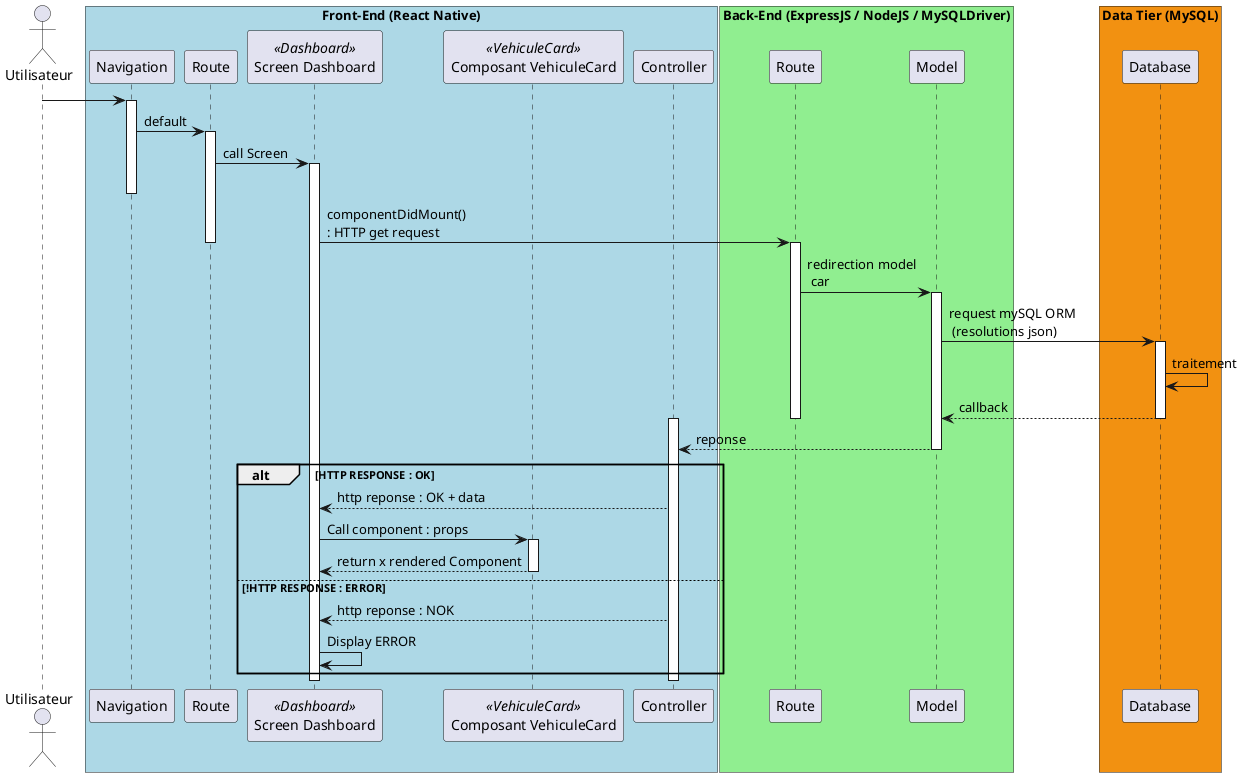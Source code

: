 @startuml

actor Utilisateur as user
participant "Route" as route
participant "Navigation" as browser
participant "Screen Dashboard" as component << Dashboard >>
participant "Composant VehiculeCard" as component2 << VehiculeCard >>
participant "Controller" as controller

participant "Route" as routeBE
participant "Model" as modeleBE
participant "Database" as db

box "Front-End (React Native)" #LightBlue
participant browser
participant route
participant component
participant component2
participant controller
end box

box "Back-End (ExpressJS / NodeJS / MySQLDriver)" #LightGreen
participant routeBE
participant modeleBE
end box

box "Data Tier (MySQL)" #F29111
participant db
end box

user -> browser
activate browser
browser -> route : default
activate route
route -> component : call Screen



activate component

deactivate browser

component -> routeBE : componentDidMount() \n: HTTP get request
deactivate route
activate routeBE





routeBE -> modeleBE : redirection model \n car



activate modeleBE
modeleBE -> db : request mySQL ORM \n (resolutions json)

activate db
db -> db : traitement
db --> modeleBE : callback
deactivate db
deactivate routeBE
activate controller
modeleBE --> controller : reponse
deactivate modeleBE



alt HTTP RESPONSE : OK
	controller --> component : http reponse : OK + data
	component -> component2 : Call component : props
	activate component2
	component2 --> component : return x rendered Component
	deactivate component2

else !HTTP RESPONSE : ERROR
	controller --> component : http reponse : NOK
	component -> component : Display ERROR



end

deactivate controller






deactivate modeleBE






deactivate component
deactivate controller






' alt result

'     form -> controler : formSignIn(email,pwd)
'     controler -> controler : result = checkFields()

'     alt result
'     	controler -> secure : Secure.authenticate(email, pwd, true);
'     	secure -> security : onAuthenticated()
'     	security --> form : renderJSON(0);
'     	form --> user : display main page
'     else !result
'     	controler --> form : renderJSON(1)
'     	form --> user : display error
'     end

' else !result
' 	form --> user : display error
' end

@enduml